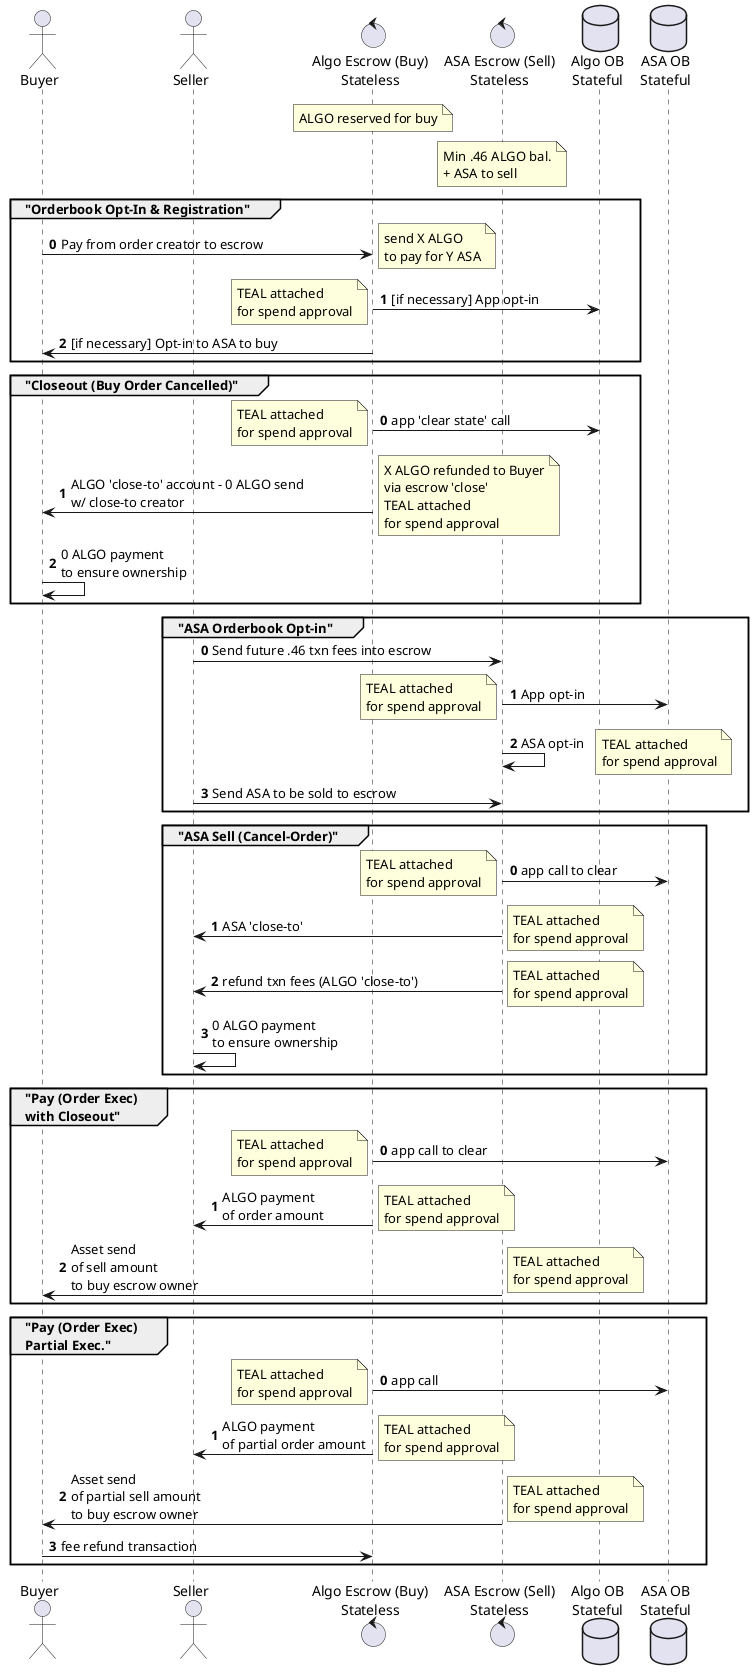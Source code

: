 @startuml
actor Buyer
actor Seller
control "Algo Escrow (Buy)\nStateless" as AlgoEscrow
control "ASA Escrow (Sell)\nStateless" as ASAEscrow
database "Algo OB\nStateful" as AlgoOB
database "ASA OB\nStateful" as ASAOB
note over AlgoEscrow: ALGO reserved for buy
note over ASAEscrow: Min .46 ALGO bal.\n+ ASA to sell

group "Orderbook Opt-In & Registration"
autonumber 0
Buyer -> AlgoEscrow: Pay from order creator to escrow
note right: send X ALGO\nto pay for Y ASA
AlgoEscrow -> AlgoOB: [if necessary] App opt-in
note left: TEAL attached\nfor spend approval
AlgoEscrow -> Buyer: [if necessary] Opt-in to ASA to buy
end

group "Closeout (Buy Order Cancelled)"
autonumber 0
AlgoEscrow -> AlgoOB: app 'clear state' call
note left: TEAL attached\nfor spend approval
AlgoEscrow -> Buyer: ALGO 'close-to' account - 0 ALGO send\nw/ close-to creator
note right: X ALGO refunded to Buyer\nvia escrow 'close'\nTEAL attached\nfor spend approval
Buyer -> Buyer: 0 ALGO payment\nto ensure ownership
end

group "ASA Orderbook Opt-in"
autonumber 0
Seller -> ASAEscrow: Send future .46 txn fees into escrow
ASAEscrow -> ASAOB: App opt-in
note left: TEAL attached\nfor spend approval
ASAEscrow -> ASAEscrow: ASA opt-in
note right: TEAL attached\nfor spend approval
Seller -> ASAEscrow: Send ASA to be sold to escrow
end

group "ASA Sell (Cancel-Order)"
autonumber 0
ASAEscrow -> ASAOB: app call to clear
note left: TEAL attached\nfor spend approval
ASAEscrow -> Seller: ASA 'close-to'
note right: TEAL attached\nfor spend approval
ASAEscrow -> Seller: refund txn fees (ALGO 'close-to')
note right: TEAL attached\nfor spend approval
Seller -> Seller: 0 ALGO payment\nto ensure ownership
end

group "Pay (Order Exec)\nwith Closeout"
autonumber 0
AlgoEscrow -> ASAOB: app call to clear
note left: TEAL attached\nfor spend approval
AlgoEscrow -> Seller: ALGO payment\nof order amount
note right: TEAL attached\nfor spend approval
ASAEscrow -> Buyer: Asset send\nof sell amount\nto buy escrow owner
note right: TEAL attached\nfor spend approval
end

group "Pay (Order Exec)\nPartial Exec."
autonumber 0
AlgoEscrow -> ASAOB: app call
note left: TEAL attached\nfor spend approval
AlgoEscrow -> Seller: ALGO payment\nof partial order amount
note right: TEAL attached\nfor spend approval
ASAEscrow -> Buyer: Asset send\nof partial sell amount\nto buy escrow owner
note right: TEAL attached\nfor spend approval
Buyer -> AlgoEscrow: fee refund transaction
end

@enduml